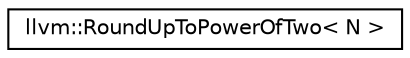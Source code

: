 digraph "Graphical Class Hierarchy"
{
  edge [fontname="Helvetica",fontsize="10",labelfontname="Helvetica",labelfontsize="10"];
  node [fontname="Helvetica",fontsize="10",shape=record];
  rankdir="LR";
  Node1 [label="llvm::RoundUpToPowerOfTwo\< N \>",height=0.2,width=0.4,color="black", fillcolor="white", style="filled",URL="$structllvm_1_1RoundUpToPowerOfTwo.html",tooltip="RoundUpToPowerOfTwo - This is a helper template that rounds N up to the next power of two (which mean..."];
}
